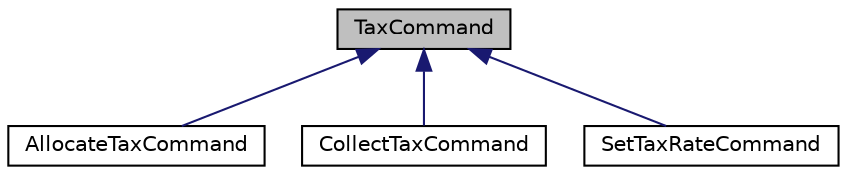 digraph "TaxCommand"
{
 // LATEX_PDF_SIZE
  edge [fontname="Helvetica",fontsize="10",labelfontname="Helvetica",labelfontsize="10"];
  node [fontname="Helvetica",fontsize="10",shape=record];
  Node1 [label="TaxCommand",height=0.2,width=0.4,color="black", fillcolor="grey75", style="filled", fontcolor="black",tooltip=" "];
  Node1 -> Node2 [dir="back",color="midnightblue",fontsize="10",style="solid",fontname="Helvetica"];
  Node2 [label="AllocateTaxCommand",height=0.2,width=0.4,color="black", fillcolor="white", style="filled",URL="$classAllocateTaxCommand.html",tooltip="A command to allocate a specific amount of tax to a government department."];
  Node1 -> Node3 [dir="back",color="midnightblue",fontsize="10",style="solid",fontname="Helvetica"];
  Node3 [label="CollectTaxCommand",height=0.2,width=0.4,color="black", fillcolor="white", style="filled",URL="$classCollectTaxCommand.html",tooltip="Command for collecting taxes from a government entity."];
  Node1 -> Node4 [dir="back",color="midnightblue",fontsize="10",style="solid",fontname="Helvetica"];
  Node4 [label="SetTaxRateCommand",height=0.2,width=0.4,color="black", fillcolor="white", style="filled",URL="$classSetTaxRateCommand.html",tooltip=" "];
}
